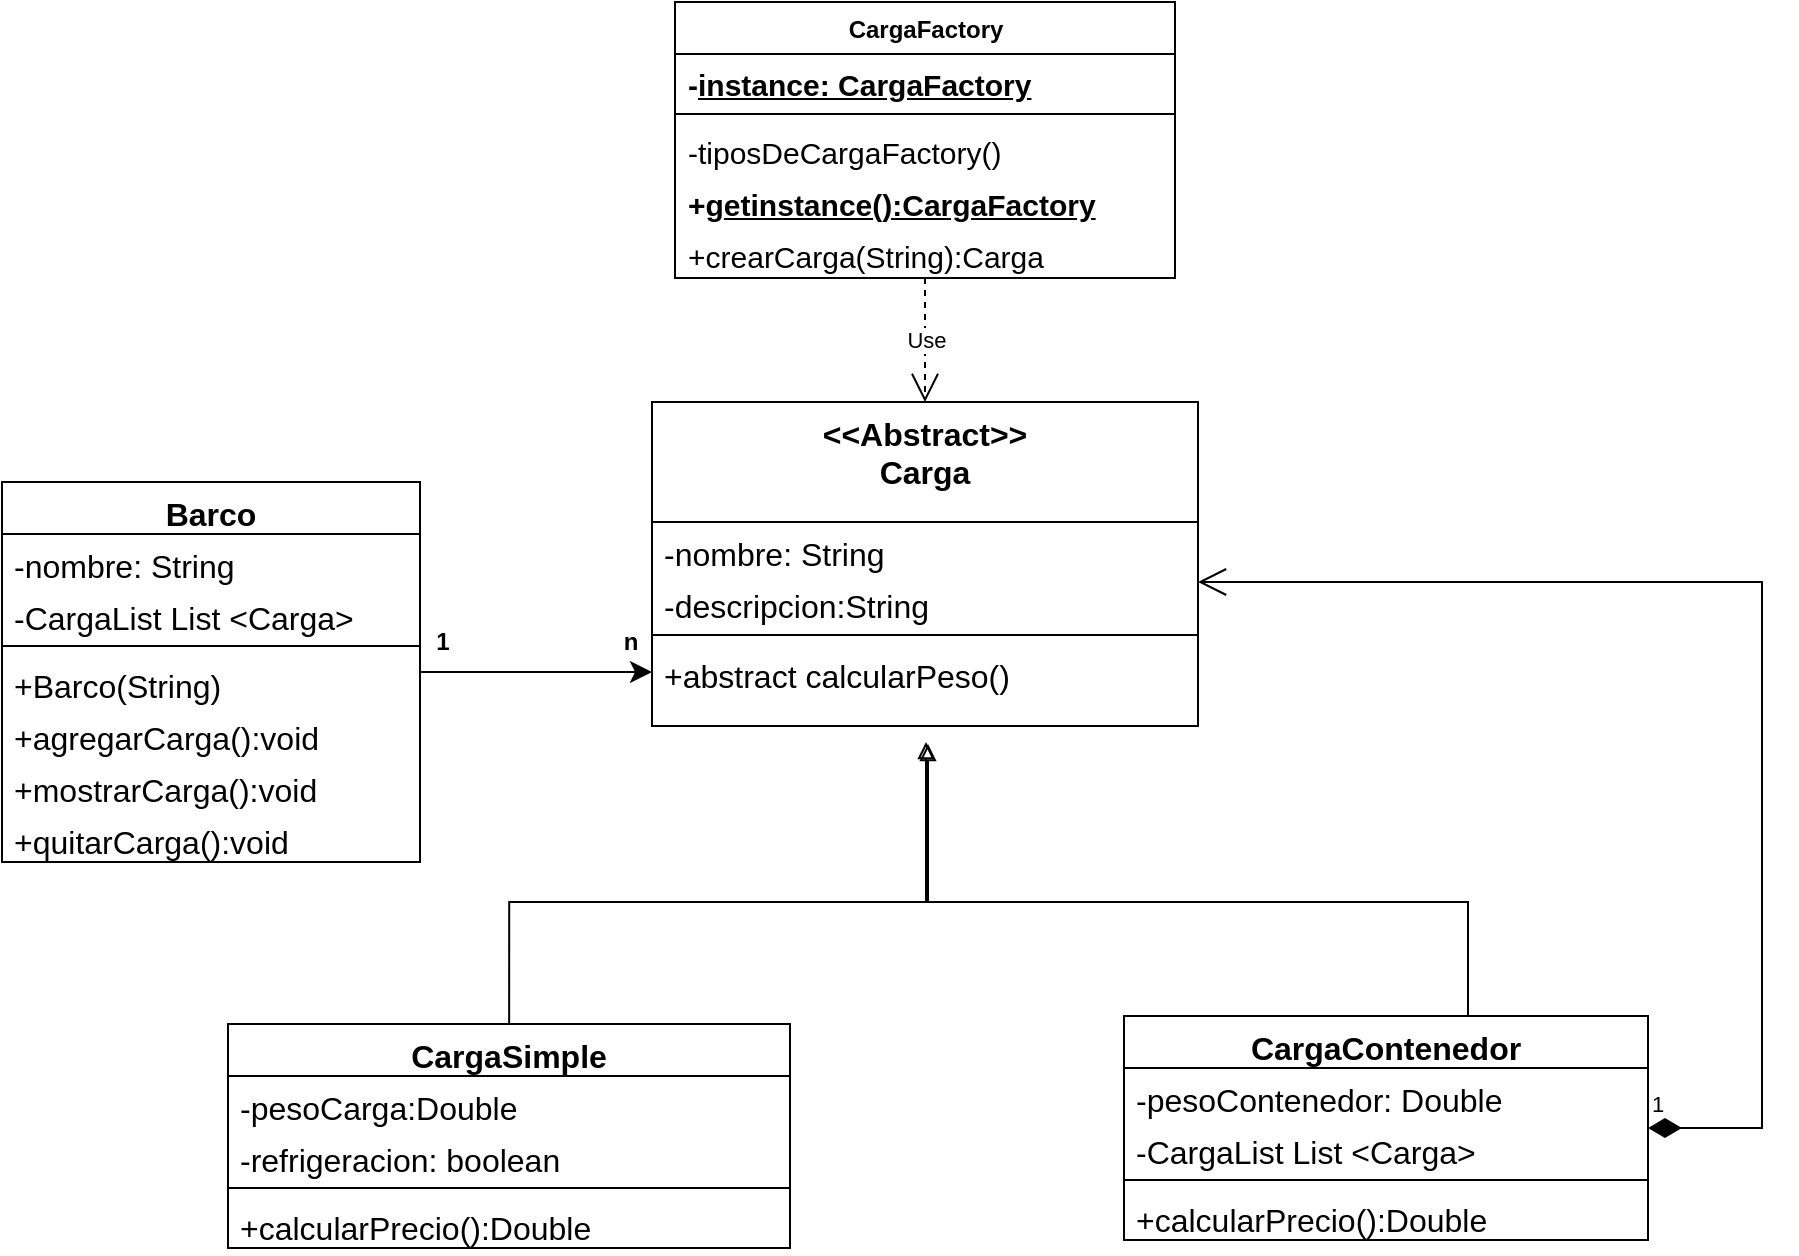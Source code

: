 <mxfile version="21.1.2" type="google">
  <diagram name="Página-1" id="O5_vuKxqsIC6vhHTjids">
    <mxGraphModel grid="1" page="1" gridSize="10" guides="1" tooltips="1" connect="1" arrows="1" fold="1" pageScale="1" pageWidth="850" pageHeight="1100" math="0" shadow="0">
      <root>
        <mxCell id="0" />
        <mxCell id="1" parent="0" />
        <mxCell id="Czg8fnpjKHexnX9xo4n8-5" value="&amp;lt;&amp;lt;Abstract&amp;gt;&amp;gt;&lt;br&gt;Carga" style="swimlane;fontStyle=1;align=center;verticalAlign=top;childLayout=stackLayout;horizontal=1;startSize=60;horizontalStack=0;resizeParent=1;resizeParentMax=0;resizeLast=0;collapsible=1;marginBottom=0;whiteSpace=wrap;html=1;fontSize=16;labelBackgroundColor=none;" vertex="1" parent="1">
          <mxGeometry x="385" y="200" width="273" height="162" as="geometry" />
        </mxCell>
        <mxCell id="Czg8fnpjKHexnX9xo4n8-6" value="-nombre: String" style="text;strokeColor=none;fillColor=none;align=left;verticalAlign=top;spacingLeft=4;spacingRight=4;overflow=hidden;rotatable=0;points=[[0,0.5],[1,0.5]];portConstraint=eastwest;whiteSpace=wrap;html=1;fontSize=16;labelBackgroundColor=none;" vertex="1" parent="Czg8fnpjKHexnX9xo4n8-5">
          <mxGeometry y="60" width="273" height="26" as="geometry" />
        </mxCell>
        <mxCell id="Czg8fnpjKHexnX9xo4n8-7" value="-descripcion:String" style="text;strokeColor=none;fillColor=none;align=left;verticalAlign=top;spacingLeft=4;spacingRight=4;overflow=hidden;rotatable=0;points=[[0,0.5],[1,0.5]];portConstraint=eastwest;whiteSpace=wrap;html=1;fontSize=16;labelBackgroundColor=none;" vertex="1" parent="Czg8fnpjKHexnX9xo4n8-5">
          <mxGeometry y="86" width="273" height="26" as="geometry" />
        </mxCell>
        <mxCell id="Czg8fnpjKHexnX9xo4n8-8" value="" style="line;strokeWidth=1;fillColor=none;align=left;verticalAlign=middle;spacingTop=-1;spacingLeft=3;spacingRight=3;rotatable=0;labelPosition=right;points=[];portConstraint=eastwest;fontSize=16;labelBackgroundColor=none;" vertex="1" parent="Czg8fnpjKHexnX9xo4n8-5">
          <mxGeometry y="112" width="273" height="9" as="geometry" />
        </mxCell>
        <mxCell id="Czg8fnpjKHexnX9xo4n8-10" value="+abstract calcularPeso()" style="text;strokeColor=none;fillColor=none;align=left;verticalAlign=top;spacingLeft=4;spacingRight=4;overflow=hidden;rotatable=0;points=[[0,0.5],[1,0.5]];portConstraint=eastwest;whiteSpace=wrap;html=1;fontSize=16;labelBackgroundColor=none;" vertex="1" parent="Czg8fnpjKHexnX9xo4n8-5">
          <mxGeometry y="121" width="273" height="41" as="geometry" />
        </mxCell>
        <mxCell id="Czg8fnpjKHexnX9xo4n8-11" style="edgeStyle=none;curved=1;rounded=0;orthogonalLoop=1;jettySize=auto;html=1;fontSize=12;startSize=8;endSize=8;labelBackgroundColor=none;fontColor=default;entryX=0;entryY=0.5;entryDx=0;entryDy=0;" edge="1" parent="1" source="Czg8fnpjKHexnX9xo4n8-12">
          <mxGeometry relative="1" as="geometry">
            <mxPoint x="385" y="335" as="targetPoint" />
          </mxGeometry>
        </mxCell>
        <mxCell id="Czg8fnpjKHexnX9xo4n8-12" value="Barco" style="swimlane;fontStyle=1;align=center;verticalAlign=top;childLayout=stackLayout;horizontal=1;startSize=26;horizontalStack=0;resizeParent=1;resizeParentMax=0;resizeLast=0;collapsible=1;marginBottom=0;whiteSpace=wrap;html=1;fontSize=16;labelBackgroundColor=none;" vertex="1" parent="1">
          <mxGeometry x="60" y="240" width="209" height="190" as="geometry" />
        </mxCell>
        <mxCell id="Czg8fnpjKHexnX9xo4n8-13" value="-nombre: String" style="text;strokeColor=none;fillColor=none;align=left;verticalAlign=top;spacingLeft=4;spacingRight=4;overflow=hidden;rotatable=0;points=[[0,0.5],[1,0.5]];portConstraint=eastwest;whiteSpace=wrap;html=1;fontSize=16;labelBackgroundColor=none;" vertex="1" parent="Czg8fnpjKHexnX9xo4n8-12">
          <mxGeometry y="26" width="209" height="26" as="geometry" />
        </mxCell>
        <mxCell id="Czg8fnpjKHexnX9xo4n8-45" value="-CargaList List &amp;lt;Carga&amp;gt;" style="text;strokeColor=none;fillColor=none;align=left;verticalAlign=top;spacingLeft=4;spacingRight=4;overflow=hidden;rotatable=0;points=[[0,0.5],[1,0.5]];portConstraint=eastwest;whiteSpace=wrap;html=1;fontSize=16;labelBackgroundColor=none;" vertex="1" parent="Czg8fnpjKHexnX9xo4n8-12">
          <mxGeometry y="52" width="209" height="26" as="geometry" />
        </mxCell>
        <mxCell id="Czg8fnpjKHexnX9xo4n8-15" value="" style="line;strokeWidth=1;fillColor=none;align=left;verticalAlign=middle;spacingTop=-1;spacingLeft=3;spacingRight=3;rotatable=0;labelPosition=right;points=[];portConstraint=eastwest;fontSize=16;labelBackgroundColor=none;" vertex="1" parent="Czg8fnpjKHexnX9xo4n8-12">
          <mxGeometry y="78" width="209" height="8" as="geometry" />
        </mxCell>
        <mxCell id="Czg8fnpjKHexnX9xo4n8-16" value="+Barco(String)" style="text;strokeColor=none;fillColor=none;align=left;verticalAlign=top;spacingLeft=4;spacingRight=4;overflow=hidden;rotatable=0;points=[[0,0.5],[1,0.5]];portConstraint=eastwest;whiteSpace=wrap;html=1;fontSize=16;labelBackgroundColor=none;" vertex="1" parent="Czg8fnpjKHexnX9xo4n8-12">
          <mxGeometry y="86" width="209" height="26" as="geometry" />
        </mxCell>
        <mxCell id="Czg8fnpjKHexnX9xo4n8-17" value="+agregarCarga():void" style="text;strokeColor=none;fillColor=none;align=left;verticalAlign=top;spacingLeft=4;spacingRight=4;overflow=hidden;rotatable=0;points=[[0,0.5],[1,0.5]];portConstraint=eastwest;whiteSpace=wrap;html=1;fontSize=16;labelBackgroundColor=none;" vertex="1" parent="Czg8fnpjKHexnX9xo4n8-12">
          <mxGeometry y="112" width="209" height="26" as="geometry" />
        </mxCell>
        <mxCell id="Czg8fnpjKHexnX9xo4n8-18" value="+mostrarCarga():void" style="text;strokeColor=none;fillColor=none;align=left;verticalAlign=top;spacingLeft=4;spacingRight=4;overflow=hidden;rotatable=0;points=[[0,0.5],[1,0.5]];portConstraint=eastwest;whiteSpace=wrap;html=1;fontSize=16;labelBackgroundColor=none;" vertex="1" parent="Czg8fnpjKHexnX9xo4n8-12">
          <mxGeometry y="138" width="209" height="26" as="geometry" />
        </mxCell>
        <mxCell id="Czg8fnpjKHexnX9xo4n8-19" value="+quitarCarga():void" style="text;strokeColor=none;fillColor=none;align=left;verticalAlign=top;spacingLeft=4;spacingRight=4;overflow=hidden;rotatable=0;points=[[0,0.5],[1,0.5]];portConstraint=eastwest;whiteSpace=wrap;html=1;fontSize=16;labelBackgroundColor=none;" vertex="1" parent="Czg8fnpjKHexnX9xo4n8-12">
          <mxGeometry y="164" width="209" height="26" as="geometry" />
        </mxCell>
        <mxCell id="Czg8fnpjKHexnX9xo4n8-20" style="edgeStyle=orthogonalEdgeStyle;rounded=0;orthogonalLoop=1;jettySize=auto;html=1;endArrow=block;endFill=0;" edge="1" parent="1">
          <mxGeometry relative="1" as="geometry">
            <mxPoint x="313.571" y="511" as="sourcePoint" />
            <mxPoint x="523.0" y="371" as="targetPoint" />
            <Array as="points">
              <mxPoint x="314" y="450" />
              <mxPoint x="523" y="450" />
            </Array>
          </mxGeometry>
        </mxCell>
        <mxCell id="Czg8fnpjKHexnX9xo4n8-21" value="CargaSimple" style="swimlane;fontStyle=1;align=center;verticalAlign=top;childLayout=stackLayout;horizontal=1;startSize=26;horizontalStack=0;resizeParent=1;resizeParentMax=0;resizeLast=0;collapsible=1;marginBottom=0;whiteSpace=wrap;html=1;fontSize=16;labelBackgroundColor=none;" vertex="1" parent="1">
          <mxGeometry x="173" y="511" width="281" height="112" as="geometry" />
        </mxCell>
        <mxCell id="Czg8fnpjKHexnX9xo4n8-22" value="-pesoCarga:Double" style="text;strokeColor=none;fillColor=none;align=left;verticalAlign=top;spacingLeft=4;spacingRight=4;overflow=hidden;rotatable=0;points=[[0,0.5],[1,0.5]];portConstraint=eastwest;whiteSpace=wrap;html=1;fontSize=16;labelBackgroundColor=none;" vertex="1" parent="Czg8fnpjKHexnX9xo4n8-21">
          <mxGeometry y="26" width="281" height="26" as="geometry" />
        </mxCell>
        <mxCell id="Czg8fnpjKHexnX9xo4n8-23" value="-refrigeracion: boolean" style="text;strokeColor=none;fillColor=none;align=left;verticalAlign=top;spacingLeft=4;spacingRight=4;overflow=hidden;rotatable=0;points=[[0,0.5],[1,0.5]];portConstraint=eastwest;whiteSpace=wrap;html=1;fontSize=16;labelBackgroundColor=none;" vertex="1" parent="Czg8fnpjKHexnX9xo4n8-21">
          <mxGeometry y="52" width="281" height="26" as="geometry" />
        </mxCell>
        <mxCell id="Czg8fnpjKHexnX9xo4n8-24" value="" style="line;strokeWidth=1;fillColor=none;align=left;verticalAlign=middle;spacingTop=-1;spacingLeft=3;spacingRight=3;rotatable=0;labelPosition=right;points=[];portConstraint=eastwest;fontSize=16;labelBackgroundColor=none;" vertex="1" parent="Czg8fnpjKHexnX9xo4n8-21">
          <mxGeometry y="78" width="281" height="8" as="geometry" />
        </mxCell>
        <mxCell id="Czg8fnpjKHexnX9xo4n8-25" value="+calcularPrecio():Double" style="text;strokeColor=none;fillColor=none;align=left;verticalAlign=top;spacingLeft=4;spacingRight=4;overflow=hidden;rotatable=0;points=[[0,0.5],[1,0.5]];portConstraint=eastwest;whiteSpace=wrap;html=1;fontSize=16;labelBackgroundColor=none;" vertex="1" parent="Czg8fnpjKHexnX9xo4n8-21">
          <mxGeometry y="86" width="281" height="26" as="geometry" />
        </mxCell>
        <mxCell id="Czg8fnpjKHexnX9xo4n8-27" style="edgeStyle=orthogonalEdgeStyle;rounded=0;orthogonalLoop=1;jettySize=auto;html=1;endArrow=block;endFill=0;" edge="1" parent="1" source="Czg8fnpjKHexnX9xo4n8-28">
          <mxGeometry relative="1" as="geometry">
            <mxPoint x="522" y="370" as="targetPoint" />
            <Array as="points">
              <mxPoint x="793" y="450" />
              <mxPoint x="522" y="450" />
            </Array>
          </mxGeometry>
        </mxCell>
        <mxCell id="Czg8fnpjKHexnX9xo4n8-28" value="CargaContenedor" style="swimlane;fontStyle=1;align=center;verticalAlign=top;childLayout=stackLayout;horizontal=1;startSize=26;horizontalStack=0;resizeParent=1;resizeParentMax=0;resizeLast=0;collapsible=1;marginBottom=0;whiteSpace=wrap;html=1;fontSize=16;labelBackgroundColor=none;" vertex="1" parent="1">
          <mxGeometry x="621" y="507" width="262" height="112" as="geometry" />
        </mxCell>
        <mxCell id="Czg8fnpjKHexnX9xo4n8-29" value="-pesoContenedor: Double" style="text;strokeColor=none;fillColor=none;align=left;verticalAlign=top;spacingLeft=4;spacingRight=4;overflow=hidden;rotatable=0;points=[[0,0.5],[1,0.5]];portConstraint=eastwest;whiteSpace=wrap;html=1;fontSize=16;labelBackgroundColor=none;" vertex="1" parent="Czg8fnpjKHexnX9xo4n8-28">
          <mxGeometry y="26" width="262" height="26" as="geometry" />
        </mxCell>
        <mxCell id="Czg8fnpjKHexnX9xo4n8-44" value="-CargaList List &amp;lt;Carga&amp;gt;" style="text;strokeColor=none;fillColor=none;align=left;verticalAlign=top;spacingLeft=4;spacingRight=4;overflow=hidden;rotatable=0;points=[[0,0.5],[1,0.5]];portConstraint=eastwest;whiteSpace=wrap;html=1;fontSize=16;labelBackgroundColor=none;" vertex="1" parent="Czg8fnpjKHexnX9xo4n8-28">
          <mxGeometry y="52" width="262" height="26" as="geometry" />
        </mxCell>
        <mxCell id="Czg8fnpjKHexnX9xo4n8-30" value="" style="line;strokeWidth=1;fillColor=none;align=left;verticalAlign=middle;spacingTop=-1;spacingLeft=3;spacingRight=3;rotatable=0;labelPosition=right;points=[];portConstraint=eastwest;fontSize=16;labelBackgroundColor=none;" vertex="1" parent="Czg8fnpjKHexnX9xo4n8-28">
          <mxGeometry y="78" width="262" height="8" as="geometry" />
        </mxCell>
        <mxCell id="Czg8fnpjKHexnX9xo4n8-31" value="+calcularPrecio():Double" style="text;strokeColor=none;fillColor=none;align=left;verticalAlign=top;spacingLeft=4;spacingRight=4;overflow=hidden;rotatable=0;points=[[0,0.5],[1,0.5]];portConstraint=eastwest;whiteSpace=wrap;html=1;fontSize=16;labelBackgroundColor=none;" vertex="1" parent="Czg8fnpjKHexnX9xo4n8-28">
          <mxGeometry y="86" width="262" height="26" as="geometry" />
        </mxCell>
        <mxCell id="Czg8fnpjKHexnX9xo4n8-33" value="CargaFactory" style="swimlane;fontStyle=1;align=center;verticalAlign=top;childLayout=stackLayout;horizontal=1;startSize=26;horizontalStack=0;resizeParent=1;resizeParentMax=0;resizeLast=0;collapsible=1;marginBottom=0;whiteSpace=wrap;html=1;" vertex="1" parent="1">
          <mxGeometry x="396.5" width="250" height="138" as="geometry" />
        </mxCell>
        <mxCell id="Czg8fnpjKHexnX9xo4n8-34" value="&lt;font style=&quot;font-size: 15px;&quot;&gt;&lt;b&gt;-&lt;u&gt;instance: CargaFactory&lt;/u&gt;&lt;/b&gt;&lt;/font&gt;" style="text;strokeColor=none;fillColor=none;align=left;verticalAlign=top;spacingLeft=4;spacingRight=4;overflow=hidden;rotatable=0;points=[[0,0.5],[1,0.5]];portConstraint=eastwest;whiteSpace=wrap;html=1;" vertex="1" parent="Czg8fnpjKHexnX9xo4n8-33">
          <mxGeometry y="26" width="250" height="26" as="geometry" />
        </mxCell>
        <mxCell id="Czg8fnpjKHexnX9xo4n8-35" value="" style="line;strokeWidth=1;fillColor=none;align=left;verticalAlign=middle;spacingTop=-1;spacingLeft=3;spacingRight=3;rotatable=0;labelPosition=right;points=[];portConstraint=eastwest;strokeColor=inherit;" vertex="1" parent="Czg8fnpjKHexnX9xo4n8-33">
          <mxGeometry y="52" width="250" height="8" as="geometry" />
        </mxCell>
        <mxCell id="Czg8fnpjKHexnX9xo4n8-36" value="&lt;font style=&quot;font-size: 15px;&quot;&gt;-tiposDeCargaFactory()&lt;/font&gt;" style="text;strokeColor=none;fillColor=none;align=left;verticalAlign=top;spacingLeft=4;spacingRight=4;overflow=hidden;rotatable=0;points=[[0,0.5],[1,0.5]];portConstraint=eastwest;whiteSpace=wrap;html=1;" vertex="1" parent="Czg8fnpjKHexnX9xo4n8-33">
          <mxGeometry y="60" width="250" height="26" as="geometry" />
        </mxCell>
        <mxCell id="Czg8fnpjKHexnX9xo4n8-37" value="&lt;font style=&quot;font-size: 15px;&quot;&gt;&lt;b&gt;+&lt;u&gt;getinstance():CargaFactory&lt;/u&gt;&lt;/b&gt;&lt;/font&gt;" style="text;strokeColor=none;fillColor=none;align=left;verticalAlign=top;spacingLeft=4;spacingRight=4;overflow=hidden;rotatable=0;points=[[0,0.5],[1,0.5]];portConstraint=eastwest;whiteSpace=wrap;html=1;" vertex="1" parent="Czg8fnpjKHexnX9xo4n8-33">
          <mxGeometry y="86" width="250" height="26" as="geometry" />
        </mxCell>
        <mxCell id="Czg8fnpjKHexnX9xo4n8-38" value="&lt;font style=&quot;font-size: 15px;&quot;&gt;+crearCarga(String):Carga&lt;/font&gt;" style="text;strokeColor=none;fillColor=none;align=left;verticalAlign=top;spacingLeft=4;spacingRight=4;overflow=hidden;rotatable=0;points=[[0,0.5],[1,0.5]];portConstraint=eastwest;whiteSpace=wrap;html=1;" vertex="1" parent="Czg8fnpjKHexnX9xo4n8-33">
          <mxGeometry y="112" width="250" height="26" as="geometry" />
        </mxCell>
        <mxCell id="Czg8fnpjKHexnX9xo4n8-39" value="1" style="text;align=center;fontStyle=1;verticalAlign=middle;spacingLeft=3;spacingRight=3;strokeColor=none;rotatable=0;points=[[0,0.5],[1,0.5]];portConstraint=eastwest;html=1;" vertex="1" parent="1">
          <mxGeometry x="240" y="307" width="80" height="26" as="geometry" />
        </mxCell>
        <mxCell id="Czg8fnpjKHexnX9xo4n8-40" value="n" style="text;align=center;fontStyle=1;verticalAlign=middle;spacingLeft=3;spacingRight=3;strokeColor=none;rotatable=0;points=[[0,0.5],[1,0.5]];portConstraint=eastwest;html=1;" vertex="1" parent="1">
          <mxGeometry x="320" y="300" width="108" height="40" as="geometry" />
        </mxCell>
        <mxCell id="Czg8fnpjKHexnX9xo4n8-42" value="Use" style="endArrow=open;endSize=12;dashed=1;html=1;rounded=0;" edge="1" parent="1" source="Czg8fnpjKHexnX9xo4n8-33" target="Czg8fnpjKHexnX9xo4n8-5">
          <mxGeometry width="160" relative="1" as="geometry">
            <mxPoint x="993.5" y="188" as="sourcePoint" />
            <mxPoint x="1003.5" y="250" as="targetPoint" />
          </mxGeometry>
        </mxCell>
        <mxCell id="Czg8fnpjKHexnX9xo4n8-46" value="1" style="endArrow=open;html=1;endSize=12;startArrow=diamondThin;startSize=14;startFill=1;edgeStyle=orthogonalEdgeStyle;align=left;verticalAlign=bottom;rounded=0;" edge="1" parent="1" source="Czg8fnpjKHexnX9xo4n8-28" target="Czg8fnpjKHexnX9xo4n8-5">
          <mxGeometry x="-1" y="3" relative="1" as="geometry">
            <mxPoint x="883" y="520" as="sourcePoint" />
            <mxPoint x="1043" y="520" as="targetPoint" />
            <Array as="points">
              <mxPoint x="940" y="563" />
              <mxPoint x="940" y="290" />
            </Array>
          </mxGeometry>
        </mxCell>
      </root>
    </mxGraphModel>
  </diagram>
</mxfile>
